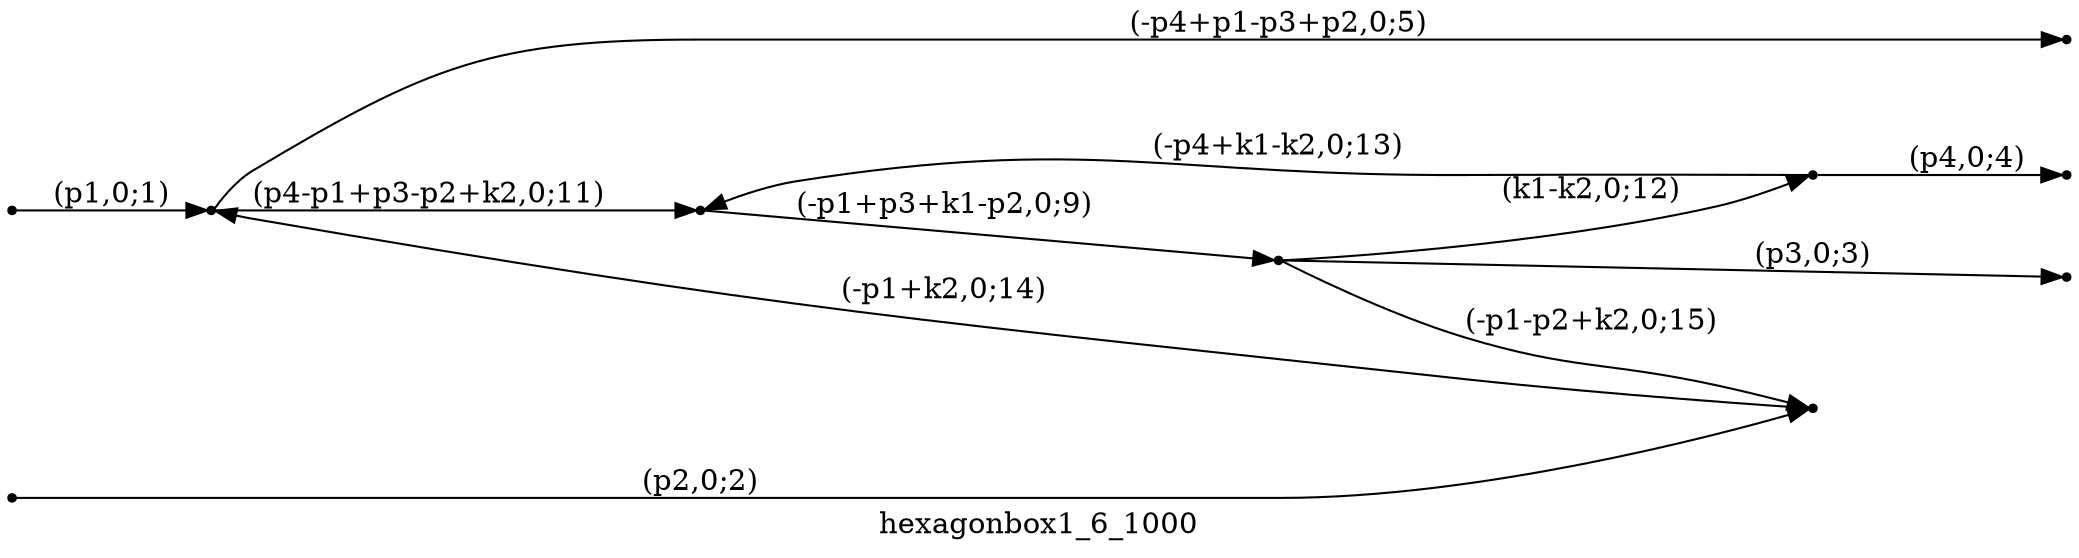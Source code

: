 digraph hexagonbox1_6_1000 {
  label="hexagonbox1_6_1000";
  rankdir="LR";
  subgraph edges {
    -1 -> 4 [label="(p1,0;1)"];
    -2 -> 5 [label="(p2,0;2)"];
    2 -> -3 [label="(p3,0;3)"];
    3 -> -4 [label="(p4,0;4)"];
    4 -> -5 [label="(-p4+p1-p3+p2,0;5)"];
    1 -> 2 [label="(-p1+p3+k1-p2,0;9)"];
    4 -> 1 [label="(p4-p1+p3-p2+k2,0;11)"];
    2 -> 3 [label="(k1-k2,0;12)"];
    3 -> 1 [label="(-p4+k1-k2,0;13)"];
    5 -> 4 [label="(-p1+k2,0;14)"];
    2 -> 5 [label="(-p1-p2+k2,0;15)"];
  }
  subgraph incoming { rank="source"; -1; -2; }
  subgraph outgoing { rank="sink"; -3; -4; -5; }
-5 [shape=point];
-4 [shape=point];
-3 [shape=point];
-2 [shape=point];
-1 [shape=point];
1 [shape=point];
2 [shape=point];
3 [shape=point];
4 [shape=point];
5 [shape=point];
}


